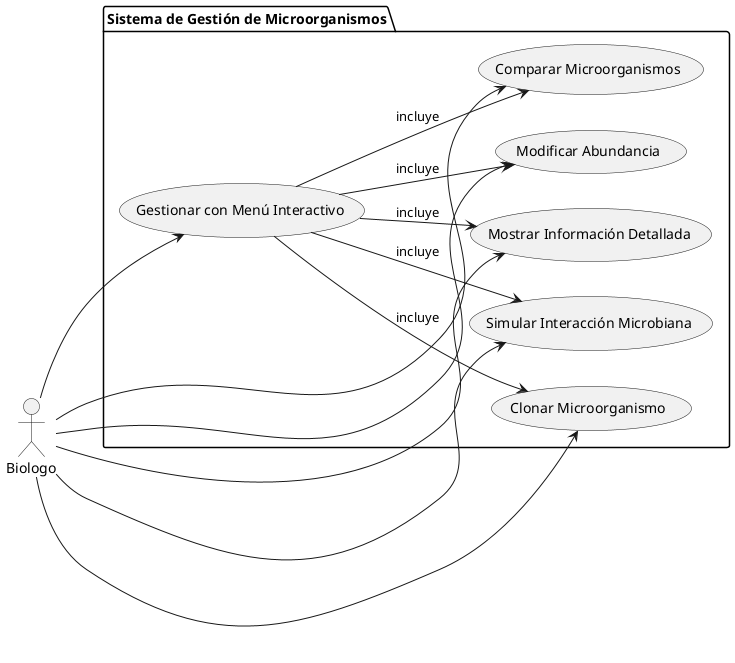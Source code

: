 @startuml caso de uso
left to right direction
actor Biologo

package "Sistema de Gestión de Microorganismos" {
    usecase "Comparar Microorganismos" as UC1
    usecase "Modificar Abundancia" as UC2
    usecase "Mostrar Información Detallada" as UC3
    usecase "Simular Interacción Microbiana" as UC4
    usecase "Clonar Microorganismo" as UC5
    usecase "Gestionar con Menú Interactivo" as UC6
}

Biologo --> UC1
Biologo --> UC2
Biologo --> UC3
Biologo --> UC4
Biologo --> UC5
Biologo --> UC6

UC6 --> UC1 : incluye
UC6 --> UC2 : incluye
UC6 --> UC3 : incluye
UC6 --> UC4 : incluye
UC6 --> UC5 : incluye

@enduml
